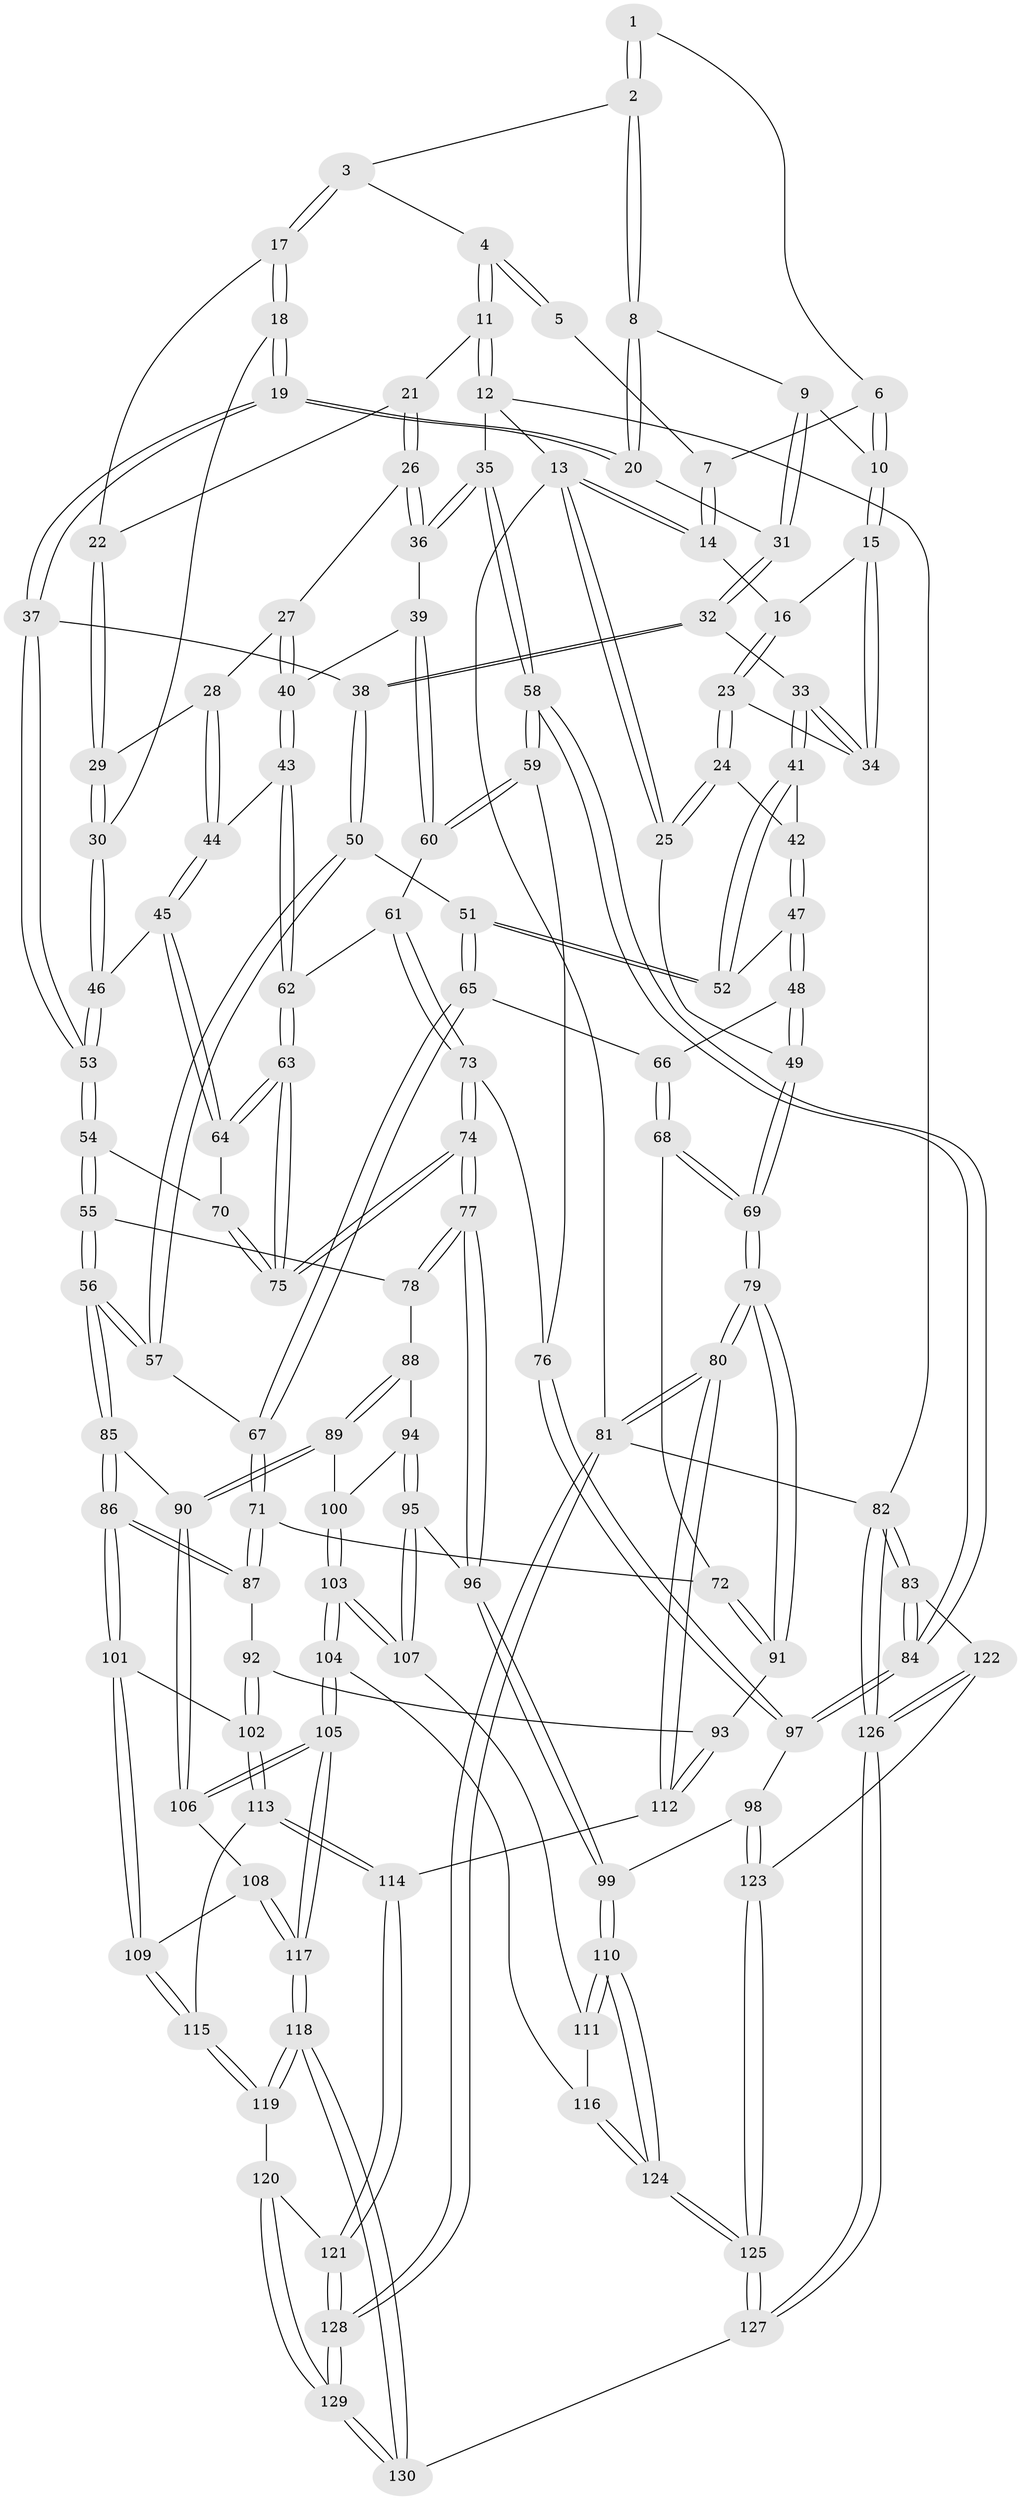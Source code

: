 // Generated by graph-tools (version 1.1) at 2025/01/03/09/25 05:01:11]
// undirected, 130 vertices, 322 edges
graph export_dot {
graph [start="1"]
  node [color=gray90,style=filled];
  1 [pos="+0.2906767598332015+0.050296590747864516"];
  2 [pos="+0.33163282884405526+0.07348569811510197"];
  3 [pos="+0.5322128401693721+0"];
  4 [pos="+0.5361844464572258+0"];
  5 [pos="+0.14970906853168892+0"];
  6 [pos="+0.19255458890975913+0.03454940094600421"];
  7 [pos="+0+0"];
  8 [pos="+0.3169850884665642+0.11406754488780622"];
  9 [pos="+0.30556559828923635+0.11936676030935155"];
  10 [pos="+0.1953659844943805+0.10507147469204939"];
  11 [pos="+1+0"];
  12 [pos="+1+0"];
  13 [pos="+0+0"];
  14 [pos="+0+0"];
  15 [pos="+0.14795951136757518+0.17344535016132673"];
  16 [pos="+0.050832228264512405+0.04735442335320568"];
  17 [pos="+0.5460689376210521+0"];
  18 [pos="+0.4567576255214991+0.23902316309166324"];
  19 [pos="+0.437848499280932+0.26514389824516765"];
  20 [pos="+0.36907817840899554+0.1903323163057458"];
  21 [pos="+0.7658599411100125+0.07091821146630967"];
  22 [pos="+0.58575767314118+0.004718579065040329"];
  23 [pos="+0.031106276361729968+0.21889851867938148"];
  24 [pos="+0.02613204980106974+0.2219175688565521"];
  25 [pos="+0+0.2228403058835334"];
  26 [pos="+0.820925626042078+0.1630105908887634"];
  27 [pos="+0.6969094538217584+0.19942360478391752"];
  28 [pos="+0.6907045407913509+0.20000865676392668"];
  29 [pos="+0.6764799336505748+0.1965124422707691"];
  30 [pos="+0.6596980428452519+0.2128188377855093"];
  31 [pos="+0.24020559301408861+0.21224076555806254"];
  32 [pos="+0.22055082380541985+0.2328315675180344"];
  33 [pos="+0.18882364652638248+0.23051968651052923"];
  34 [pos="+0.147743828195143+0.18153009592142122"];
  35 [pos="+1+0.03515520212927036"];
  36 [pos="+0.9529220447332724+0.1863661451287278"];
  37 [pos="+0.4375534258555297+0.26670512721582557"];
  38 [pos="+0.3084272262981495+0.2967222465013036"];
  39 [pos="+0.8686262468539581+0.30826263647691365"];
  40 [pos="+0.8289848539779774+0.3383826791137734"];
  41 [pos="+0.15052666412919916+0.31908218990238996"];
  42 [pos="+0.05537782399834118+0.27669255361533796"];
  43 [pos="+0.8227258297858145+0.345486085954946"];
  44 [pos="+0.7400262133763272+0.36678879172003204"];
  45 [pos="+0.7003723314225989+0.3978157631482869"];
  46 [pos="+0.6066818112075398+0.35426942974991155"];
  47 [pos="+0.03434305318072113+0.38159931102883443"];
  48 [pos="+0.031932800278073624+0.3842388163354652"];
  49 [pos="+0+0.3658844587463816"];
  50 [pos="+0.2853372127941709+0.3460146215844875"];
  51 [pos="+0.19285720799022213+0.3953504370848667"];
  52 [pos="+0.150434656697935+0.3228852362761524"];
  53 [pos="+0.489765901168918+0.3775822670173765"];
  54 [pos="+0.4730833541948728+0.4402499639603335"];
  55 [pos="+0.43878904870200597+0.513232841280476"];
  56 [pos="+0.3987333259644136+0.5310513881621957"];
  57 [pos="+0.37249298107469336+0.5205246091722603"];
  58 [pos="+1+0.4975928687927466"];
  59 [pos="+1+0.5098271293019333"];
  60 [pos="+0.9686502734011636+0.468594687643807"];
  61 [pos="+0.8832943535524482+0.47194404831014686"];
  62 [pos="+0.8474080988832657+0.44604370309684926"];
  63 [pos="+0.7175393971944057+0.5194385112432713"];
  64 [pos="+0.7070232620936612+0.4831784628608617"];
  65 [pos="+0.19049277615811994+0.41238539527291107"];
  66 [pos="+0.05924018018729863+0.4208313181572049"];
  67 [pos="+0.211652010964531+0.5017509449192149"];
  68 [pos="+0.06822906757959+0.48915016950059176"];
  69 [pos="+0+0.42957136843729715"];
  70 [pos="+0.5155148145674998+0.45037093823797913"];
  71 [pos="+0.1357216720382937+0.5670968181323502"];
  72 [pos="+0.10335012968714499+0.567530090163703"];
  73 [pos="+0.8348281762658033+0.5794434149523495"];
  74 [pos="+0.7154517496749305+0.5873799402465884"];
  75 [pos="+0.7160481265543177+0.5410362984719029"];
  76 [pos="+0.9227086242769005+0.6225186871292469"];
  77 [pos="+0.7137255447343175+0.5898886281784365"];
  78 [pos="+0.48683930524903346+0.5479309067904335"];
  79 [pos="+0+0.606610352991767"];
  80 [pos="+0+1"];
  81 [pos="+0+1"];
  82 [pos="+1+1"];
  83 [pos="+1+0.9712792318556553"];
  84 [pos="+1+0.773586399711009"];
  85 [pos="+0.36398022781789974+0.6417166652250321"];
  86 [pos="+0.29523836157744954+0.6966519213912922"];
  87 [pos="+0.15893644698198614+0.6047921085618471"];
  88 [pos="+0.5245610011680079+0.6452436151299024"];
  89 [pos="+0.47615835001621476+0.7234954762538115"];
  90 [pos="+0.4280255713361434+0.7208900492549211"];
  91 [pos="+0.027774865604851533+0.6118988910984323"];
  92 [pos="+0.15494242840420497+0.7235459185735061"];
  93 [pos="+0.07154102942805804+0.7410379751439923"];
  94 [pos="+0.574812913181136+0.6941396936635801"];
  95 [pos="+0.6197572903058061+0.7126245896780169"];
  96 [pos="+0.7093118240993855+0.6435222960845055"];
  97 [pos="+0.9029428940718871+0.7497881512549419"];
  98 [pos="+0.8598577645896641+0.7869012922572152"];
  99 [pos="+0.8182947873876781+0.7935595002962748"];
  100 [pos="+0.4972098854514348+0.7372955668527813"];
  101 [pos="+0.28812444680966465+0.7149273769622553"];
  102 [pos="+0.2027378139709799+0.757595912414465"];
  103 [pos="+0.5468607985303343+0.8421622430459093"];
  104 [pos="+0.5367291561045667+0.8747062245741728"];
  105 [pos="+0.5203832460714176+0.8926422861879677"];
  106 [pos="+0.4197198154824118+0.8002273315777167"];
  107 [pos="+0.6091717959283939+0.7622754690484431"];
  108 [pos="+0.3300987509327056+0.8189798253794346"];
  109 [pos="+0.3264038603779824+0.8187139864982227"];
  110 [pos="+0.803270906862617+0.8136075530221707"];
  111 [pos="+0.6739974776590414+0.8024109738447461"];
  112 [pos="+0.04424180666189103+0.8224952253936338"];
  113 [pos="+0.17981938196732902+0.8365778842299091"];
  114 [pos="+0.1671871119414758+0.8527631271169412"];
  115 [pos="+0.31698930635789957+0.8323543239072623"];
  116 [pos="+0.6456022846689211+0.8771098334922792"];
  117 [pos="+0.4934749865298742+0.9846175636293109"];
  118 [pos="+0.48784879912539786+1"];
  119 [pos="+0.3029877223075633+0.9097358822470578"];
  120 [pos="+0.2952899048062124+0.9135646076162068"];
  121 [pos="+0.17942760998474738+0.8925923286939863"];
  122 [pos="+0.932724925442463+0.8688895952937172"];
  123 [pos="+0.9231458356869582+0.8622714134882776"];
  124 [pos="+0.7624471623440463+0.9158404638267785"];
  125 [pos="+0.7774262620407824+1"];
  126 [pos="+0.9871699639646377+1"];
  127 [pos="+0.7766168038504028+1"];
  128 [pos="+0.06558467346022707+1"];
  129 [pos="+0.1243637367464745+1"];
  130 [pos="+0.5124852977413891+1"];
  1 -- 2;
  1 -- 2;
  1 -- 6;
  2 -- 3;
  2 -- 8;
  2 -- 8;
  3 -- 4;
  3 -- 17;
  3 -- 17;
  4 -- 5;
  4 -- 5;
  4 -- 11;
  4 -- 11;
  5 -- 7;
  6 -- 7;
  6 -- 10;
  6 -- 10;
  7 -- 14;
  7 -- 14;
  8 -- 9;
  8 -- 20;
  8 -- 20;
  9 -- 10;
  9 -- 31;
  9 -- 31;
  10 -- 15;
  10 -- 15;
  11 -- 12;
  11 -- 12;
  11 -- 21;
  12 -- 13;
  12 -- 35;
  12 -- 82;
  13 -- 14;
  13 -- 14;
  13 -- 25;
  13 -- 25;
  13 -- 81;
  14 -- 16;
  15 -- 16;
  15 -- 34;
  15 -- 34;
  16 -- 23;
  16 -- 23;
  17 -- 18;
  17 -- 18;
  17 -- 22;
  18 -- 19;
  18 -- 19;
  18 -- 30;
  19 -- 20;
  19 -- 20;
  19 -- 37;
  19 -- 37;
  20 -- 31;
  21 -- 22;
  21 -- 26;
  21 -- 26;
  22 -- 29;
  22 -- 29;
  23 -- 24;
  23 -- 24;
  23 -- 34;
  24 -- 25;
  24 -- 25;
  24 -- 42;
  25 -- 49;
  26 -- 27;
  26 -- 36;
  26 -- 36;
  27 -- 28;
  27 -- 40;
  27 -- 40;
  28 -- 29;
  28 -- 44;
  28 -- 44;
  29 -- 30;
  29 -- 30;
  30 -- 46;
  30 -- 46;
  31 -- 32;
  31 -- 32;
  32 -- 33;
  32 -- 38;
  32 -- 38;
  33 -- 34;
  33 -- 34;
  33 -- 41;
  33 -- 41;
  35 -- 36;
  35 -- 36;
  35 -- 58;
  35 -- 58;
  36 -- 39;
  37 -- 38;
  37 -- 53;
  37 -- 53;
  38 -- 50;
  38 -- 50;
  39 -- 40;
  39 -- 60;
  39 -- 60;
  40 -- 43;
  40 -- 43;
  41 -- 42;
  41 -- 52;
  41 -- 52;
  42 -- 47;
  42 -- 47;
  43 -- 44;
  43 -- 62;
  43 -- 62;
  44 -- 45;
  44 -- 45;
  45 -- 46;
  45 -- 64;
  45 -- 64;
  46 -- 53;
  46 -- 53;
  47 -- 48;
  47 -- 48;
  47 -- 52;
  48 -- 49;
  48 -- 49;
  48 -- 66;
  49 -- 69;
  49 -- 69;
  50 -- 51;
  50 -- 57;
  50 -- 57;
  51 -- 52;
  51 -- 52;
  51 -- 65;
  51 -- 65;
  53 -- 54;
  53 -- 54;
  54 -- 55;
  54 -- 55;
  54 -- 70;
  55 -- 56;
  55 -- 56;
  55 -- 78;
  56 -- 57;
  56 -- 57;
  56 -- 85;
  56 -- 85;
  57 -- 67;
  58 -- 59;
  58 -- 59;
  58 -- 84;
  58 -- 84;
  59 -- 60;
  59 -- 60;
  59 -- 76;
  60 -- 61;
  61 -- 62;
  61 -- 73;
  61 -- 73;
  62 -- 63;
  62 -- 63;
  63 -- 64;
  63 -- 64;
  63 -- 75;
  63 -- 75;
  64 -- 70;
  65 -- 66;
  65 -- 67;
  65 -- 67;
  66 -- 68;
  66 -- 68;
  67 -- 71;
  67 -- 71;
  68 -- 69;
  68 -- 69;
  68 -- 72;
  69 -- 79;
  69 -- 79;
  70 -- 75;
  70 -- 75;
  71 -- 72;
  71 -- 87;
  71 -- 87;
  72 -- 91;
  72 -- 91;
  73 -- 74;
  73 -- 74;
  73 -- 76;
  74 -- 75;
  74 -- 75;
  74 -- 77;
  74 -- 77;
  76 -- 97;
  76 -- 97;
  77 -- 78;
  77 -- 78;
  77 -- 96;
  77 -- 96;
  78 -- 88;
  79 -- 80;
  79 -- 80;
  79 -- 91;
  79 -- 91;
  80 -- 81;
  80 -- 81;
  80 -- 112;
  80 -- 112;
  81 -- 128;
  81 -- 128;
  81 -- 82;
  82 -- 83;
  82 -- 83;
  82 -- 126;
  82 -- 126;
  83 -- 84;
  83 -- 84;
  83 -- 122;
  84 -- 97;
  84 -- 97;
  85 -- 86;
  85 -- 86;
  85 -- 90;
  86 -- 87;
  86 -- 87;
  86 -- 101;
  86 -- 101;
  87 -- 92;
  88 -- 89;
  88 -- 89;
  88 -- 94;
  89 -- 90;
  89 -- 90;
  89 -- 100;
  90 -- 106;
  90 -- 106;
  91 -- 93;
  92 -- 93;
  92 -- 102;
  92 -- 102;
  93 -- 112;
  93 -- 112;
  94 -- 95;
  94 -- 95;
  94 -- 100;
  95 -- 96;
  95 -- 107;
  95 -- 107;
  96 -- 99;
  96 -- 99;
  97 -- 98;
  98 -- 99;
  98 -- 123;
  98 -- 123;
  99 -- 110;
  99 -- 110;
  100 -- 103;
  100 -- 103;
  101 -- 102;
  101 -- 109;
  101 -- 109;
  102 -- 113;
  102 -- 113;
  103 -- 104;
  103 -- 104;
  103 -- 107;
  103 -- 107;
  104 -- 105;
  104 -- 105;
  104 -- 116;
  105 -- 106;
  105 -- 106;
  105 -- 117;
  105 -- 117;
  106 -- 108;
  107 -- 111;
  108 -- 109;
  108 -- 117;
  108 -- 117;
  109 -- 115;
  109 -- 115;
  110 -- 111;
  110 -- 111;
  110 -- 124;
  110 -- 124;
  111 -- 116;
  112 -- 114;
  113 -- 114;
  113 -- 114;
  113 -- 115;
  114 -- 121;
  114 -- 121;
  115 -- 119;
  115 -- 119;
  116 -- 124;
  116 -- 124;
  117 -- 118;
  117 -- 118;
  118 -- 119;
  118 -- 119;
  118 -- 130;
  118 -- 130;
  119 -- 120;
  120 -- 121;
  120 -- 129;
  120 -- 129;
  121 -- 128;
  121 -- 128;
  122 -- 123;
  122 -- 126;
  122 -- 126;
  123 -- 125;
  123 -- 125;
  124 -- 125;
  124 -- 125;
  125 -- 127;
  125 -- 127;
  126 -- 127;
  126 -- 127;
  127 -- 130;
  128 -- 129;
  128 -- 129;
  129 -- 130;
  129 -- 130;
}
